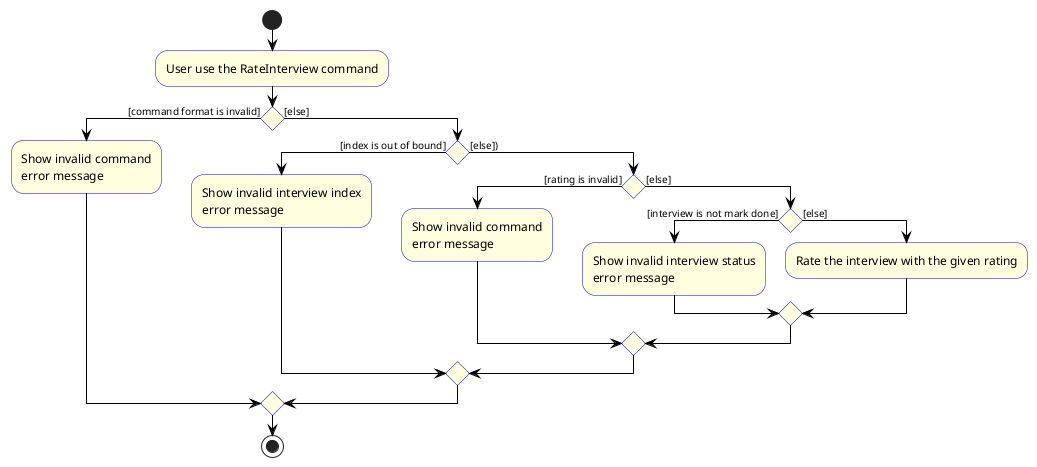 @startuml
skinparam activityBackgroundColor LightYellow
skinparam activityBorderColor Blue
skinparam activityArrowColor Black
skinparam activityArrowFontSize 10
skinparam activityFontSize 12

start

:User use the RateInterview command;

if () then ([command format is invalid])
    :Show invalid command
    error message;

else ([else])
    if () then ([index is out of bound])
        :Show invalid interview index
        error message;
    else ([else]))
        if () then ([rating is invalid])
            :Show invalid command
            error message;
        else ([else])
            if () then ([interview is not mark done])
                    :Show invalid interview status
                    error message;
            else ([else])
                    :Rate the interview with the given rating;
            endif
        endif
    endif
endif
stop

@enduml
